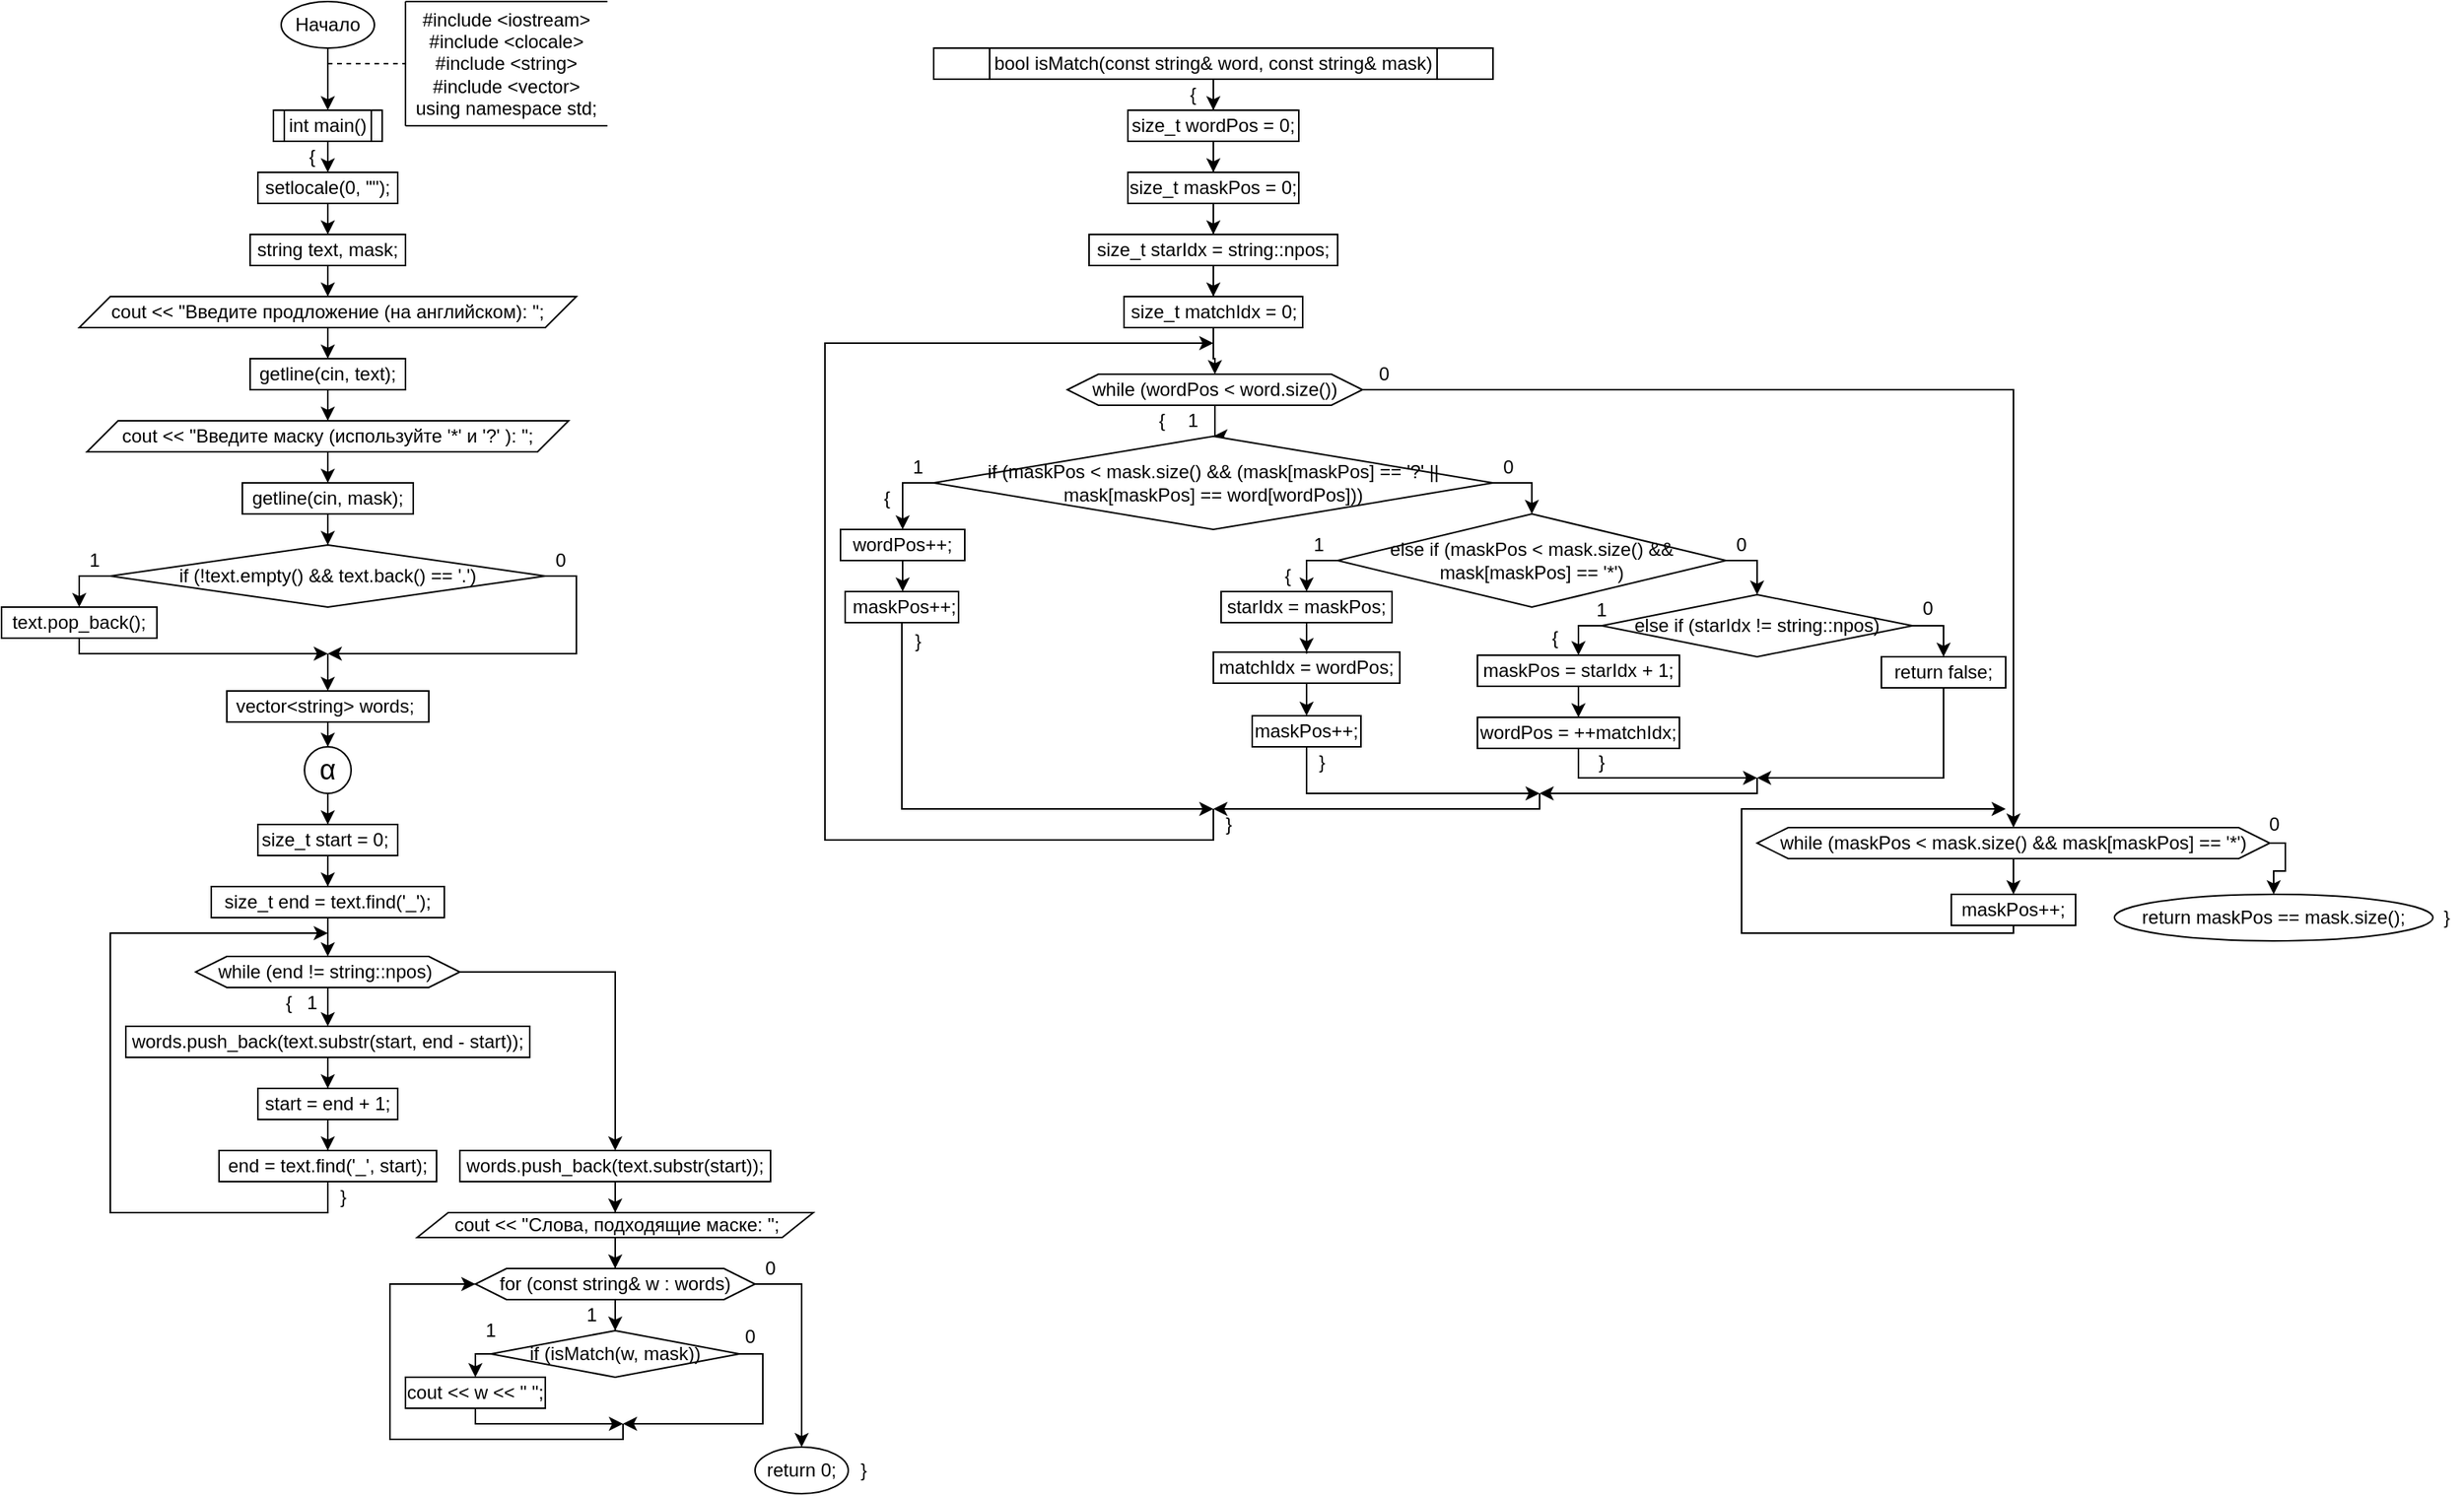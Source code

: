 <mxfile version="26.0.4">
  <diagram name="Страница — 1" id="SSLjTsNChRdYj0SAPIkA">
    <mxGraphModel dx="1075" dy="598" grid="1" gridSize="10" guides="1" tooltips="1" connect="1" arrows="1" fold="1" page="1" pageScale="1" pageWidth="827" pageHeight="1169" math="0" shadow="0">
      <root>
        <mxCell id="0" />
        <mxCell id="1" parent="0" />
        <mxCell id="i2YHMn8cQHAYRBeFqTsy-4" style="edgeStyle=orthogonalEdgeStyle;rounded=0;orthogonalLoop=1;jettySize=auto;html=1;entryX=0.5;entryY=0;entryDx=0;entryDy=0;" edge="1" parent="1" source="i2YHMn8cQHAYRBeFqTsy-1" target="i2YHMn8cQHAYRBeFqTsy-3">
          <mxGeometry relative="1" as="geometry" />
        </mxCell>
        <mxCell id="i2YHMn8cQHAYRBeFqTsy-1" value="Начало" style="ellipse;whiteSpace=wrap;html=1;" vertex="1" parent="1">
          <mxGeometry x="250" y="10" width="60" height="30" as="geometry" />
        </mxCell>
        <mxCell id="i2YHMn8cQHAYRBeFqTsy-2" value="&lt;div&gt;#include &amp;lt;iostream&amp;gt;&lt;/div&gt;&lt;div&gt;#include &amp;lt;clocale&amp;gt;&lt;/div&gt;&lt;div&gt;#include &amp;lt;string&amp;gt;&lt;/div&gt;&lt;div&gt;#include &amp;lt;vector&amp;gt;&lt;/div&gt;&lt;div&gt;using namespace std;&lt;/div&gt;" style="text;html=1;align=center;verticalAlign=middle;whiteSpace=wrap;rounded=0;" vertex="1" parent="1">
          <mxGeometry x="330" y="10" width="130" height="80" as="geometry" />
        </mxCell>
        <mxCell id="i2YHMn8cQHAYRBeFqTsy-12" style="edgeStyle=orthogonalEdgeStyle;rounded=0;orthogonalLoop=1;jettySize=auto;html=1;" edge="1" parent="1" source="i2YHMn8cQHAYRBeFqTsy-3" target="i2YHMn8cQHAYRBeFqTsy-9">
          <mxGeometry relative="1" as="geometry" />
        </mxCell>
        <mxCell id="i2YHMn8cQHAYRBeFqTsy-3" value="int main()" style="shape=process;whiteSpace=wrap;html=1;backgroundOutline=1;" vertex="1" parent="1">
          <mxGeometry x="245" y="80" width="70" height="20" as="geometry" />
        </mxCell>
        <mxCell id="i2YHMn8cQHAYRBeFqTsy-5" value="" style="endArrow=none;dashed=1;html=1;rounded=0;entryX=0;entryY=0.5;entryDx=0;entryDy=0;" edge="1" parent="1" target="i2YHMn8cQHAYRBeFqTsy-2">
          <mxGeometry width="50" height="50" relative="1" as="geometry">
            <mxPoint x="280" y="50" as="sourcePoint" />
            <mxPoint x="370" y="130" as="targetPoint" />
          </mxGeometry>
        </mxCell>
        <mxCell id="i2YHMn8cQHAYRBeFqTsy-6" value="" style="endArrow=none;html=1;rounded=0;entryX=1;entryY=0;entryDx=0;entryDy=0;" edge="1" parent="1" target="i2YHMn8cQHAYRBeFqTsy-2">
          <mxGeometry width="50" height="50" relative="1" as="geometry">
            <mxPoint x="330" y="10" as="sourcePoint" />
            <mxPoint x="370" y="130" as="targetPoint" />
          </mxGeometry>
        </mxCell>
        <mxCell id="i2YHMn8cQHAYRBeFqTsy-7" value="" style="endArrow=none;html=1;rounded=0;exitX=1;exitY=1;exitDx=0;exitDy=0;" edge="1" parent="1" source="i2YHMn8cQHAYRBeFqTsy-2">
          <mxGeometry width="50" height="50" relative="1" as="geometry">
            <mxPoint x="320" y="180" as="sourcePoint" />
            <mxPoint x="330" y="90" as="targetPoint" />
          </mxGeometry>
        </mxCell>
        <mxCell id="i2YHMn8cQHAYRBeFqTsy-8" value="" style="endArrow=none;html=1;rounded=0;entryX=0;entryY=0;entryDx=0;entryDy=0;exitX=0;exitY=1;exitDx=0;exitDy=0;" edge="1" parent="1" source="i2YHMn8cQHAYRBeFqTsy-2" target="i2YHMn8cQHAYRBeFqTsy-2">
          <mxGeometry width="50" height="50" relative="1" as="geometry">
            <mxPoint x="320" y="180" as="sourcePoint" />
            <mxPoint x="370" y="130" as="targetPoint" />
          </mxGeometry>
        </mxCell>
        <mxCell id="i2YHMn8cQHAYRBeFqTsy-13" style="edgeStyle=orthogonalEdgeStyle;rounded=0;orthogonalLoop=1;jettySize=auto;html=1;" edge="1" parent="1" source="i2YHMn8cQHAYRBeFqTsy-9" target="i2YHMn8cQHAYRBeFqTsy-11">
          <mxGeometry relative="1" as="geometry" />
        </mxCell>
        <mxCell id="i2YHMn8cQHAYRBeFqTsy-9" value="setlocale(0, &quot;&quot;);" style="rounded=0;whiteSpace=wrap;html=1;" vertex="1" parent="1">
          <mxGeometry x="235" y="120" width="90" height="20" as="geometry" />
        </mxCell>
        <mxCell id="i2YHMn8cQHAYRBeFqTsy-19" style="edgeStyle=orthogonalEdgeStyle;rounded=0;orthogonalLoop=1;jettySize=auto;html=1;entryX=0.5;entryY=0;entryDx=0;entryDy=0;" edge="1" parent="1" source="i2YHMn8cQHAYRBeFqTsy-11" target="i2YHMn8cQHAYRBeFqTsy-18">
          <mxGeometry relative="1" as="geometry" />
        </mxCell>
        <mxCell id="i2YHMn8cQHAYRBeFqTsy-11" value="string text, mask;" style="rounded=0;whiteSpace=wrap;html=1;" vertex="1" parent="1">
          <mxGeometry x="230" y="160" width="100" height="20" as="geometry" />
        </mxCell>
        <mxCell id="i2YHMn8cQHAYRBeFqTsy-14" value="{" style="text;html=1;align=center;verticalAlign=middle;whiteSpace=wrap;rounded=0;" vertex="1" parent="1">
          <mxGeometry x="260" y="100" width="20" height="20" as="geometry" />
        </mxCell>
        <mxCell id="i2YHMn8cQHAYRBeFqTsy-15" value="}" style="text;html=1;align=center;verticalAlign=middle;whiteSpace=wrap;rounded=0;" vertex="1" parent="1">
          <mxGeometry x="280" y="770" width="20" height="20" as="geometry" />
        </mxCell>
        <mxCell id="i2YHMn8cQHAYRBeFqTsy-16" value="1" style="text;html=1;align=center;verticalAlign=middle;whiteSpace=wrap;rounded=0;" vertex="1" parent="1">
          <mxGeometry x="120" y="360" width="20" height="20" as="geometry" />
        </mxCell>
        <mxCell id="i2YHMn8cQHAYRBeFqTsy-17" value="0" style="text;html=1;align=center;verticalAlign=middle;whiteSpace=wrap;rounded=0;" vertex="1" parent="1">
          <mxGeometry x="420" y="360" width="20" height="20" as="geometry" />
        </mxCell>
        <mxCell id="i2YHMn8cQHAYRBeFqTsy-22" style="edgeStyle=orthogonalEdgeStyle;rounded=0;orthogonalLoop=1;jettySize=auto;html=1;entryX=0.5;entryY=0;entryDx=0;entryDy=0;" edge="1" parent="1" source="i2YHMn8cQHAYRBeFqTsy-18" target="i2YHMn8cQHAYRBeFqTsy-21">
          <mxGeometry relative="1" as="geometry" />
        </mxCell>
        <mxCell id="i2YHMn8cQHAYRBeFqTsy-18" value="cout &amp;lt;&amp;lt; &quot;Введите продложение (на английском): &quot;;" style="shape=parallelogram;perimeter=parallelogramPerimeter;whiteSpace=wrap;html=1;fixedSize=1;" vertex="1" parent="1">
          <mxGeometry x="120" y="200" width="320" height="20" as="geometry" />
        </mxCell>
        <mxCell id="i2YHMn8cQHAYRBeFqTsy-24" style="edgeStyle=orthogonalEdgeStyle;rounded=0;orthogonalLoop=1;jettySize=auto;html=1;" edge="1" parent="1" source="i2YHMn8cQHAYRBeFqTsy-21" target="i2YHMn8cQHAYRBeFqTsy-23">
          <mxGeometry relative="1" as="geometry" />
        </mxCell>
        <mxCell id="i2YHMn8cQHAYRBeFqTsy-21" value="getline(cin, text);" style="rounded=0;whiteSpace=wrap;html=1;" vertex="1" parent="1">
          <mxGeometry x="230" y="240" width="100" height="20" as="geometry" />
        </mxCell>
        <mxCell id="i2YHMn8cQHAYRBeFqTsy-26" style="edgeStyle=orthogonalEdgeStyle;rounded=0;orthogonalLoop=1;jettySize=auto;html=1;entryX=0.5;entryY=0;entryDx=0;entryDy=0;" edge="1" parent="1" source="i2YHMn8cQHAYRBeFqTsy-23" target="i2YHMn8cQHAYRBeFqTsy-25">
          <mxGeometry relative="1" as="geometry" />
        </mxCell>
        <mxCell id="i2YHMn8cQHAYRBeFqTsy-23" value="cout &amp;lt;&amp;lt; &quot;Введите маску (используйте &#39;*&#39; и &#39;?&#39; ): &quot;;" style="shape=parallelogram;perimeter=parallelogramPerimeter;whiteSpace=wrap;html=1;fixedSize=1;" vertex="1" parent="1">
          <mxGeometry x="125" y="280" width="310" height="20" as="geometry" />
        </mxCell>
        <mxCell id="i2YHMn8cQHAYRBeFqTsy-28" style="edgeStyle=orthogonalEdgeStyle;rounded=0;orthogonalLoop=1;jettySize=auto;html=1;entryX=0.5;entryY=0;entryDx=0;entryDy=0;" edge="1" parent="1" source="i2YHMn8cQHAYRBeFqTsy-25" target="i2YHMn8cQHAYRBeFqTsy-27">
          <mxGeometry relative="1" as="geometry" />
        </mxCell>
        <mxCell id="i2YHMn8cQHAYRBeFqTsy-25" value="getline(cin, mask);" style="rounded=0;whiteSpace=wrap;html=1;" vertex="1" parent="1">
          <mxGeometry x="225" y="320" width="110" height="20" as="geometry" />
        </mxCell>
        <mxCell id="i2YHMn8cQHAYRBeFqTsy-47" style="edgeStyle=orthogonalEdgeStyle;rounded=0;orthogonalLoop=1;jettySize=auto;html=1;" edge="1" parent="1" source="i2YHMn8cQHAYRBeFqTsy-27" target="i2YHMn8cQHAYRBeFqTsy-29">
          <mxGeometry relative="1" as="geometry">
            <Array as="points">
              <mxPoint x="120" y="380" />
            </Array>
          </mxGeometry>
        </mxCell>
        <mxCell id="i2YHMn8cQHAYRBeFqTsy-51" style="edgeStyle=orthogonalEdgeStyle;rounded=0;orthogonalLoop=1;jettySize=auto;html=1;" edge="1" parent="1" source="i2YHMn8cQHAYRBeFqTsy-27">
          <mxGeometry relative="1" as="geometry">
            <mxPoint x="280" y="430" as="targetPoint" />
            <Array as="points">
              <mxPoint x="440" y="380" />
              <mxPoint x="440" y="430" />
            </Array>
          </mxGeometry>
        </mxCell>
        <mxCell id="i2YHMn8cQHAYRBeFqTsy-27" value="if (!text.empty() &amp;amp;&amp;amp; text.back() == &#39;.&#39;)" style="rhombus;whiteSpace=wrap;html=1;" vertex="1" parent="1">
          <mxGeometry x="140" y="360" width="280" height="40" as="geometry" />
        </mxCell>
        <mxCell id="i2YHMn8cQHAYRBeFqTsy-50" style="edgeStyle=orthogonalEdgeStyle;rounded=0;orthogonalLoop=1;jettySize=auto;html=1;" edge="1" parent="1" source="i2YHMn8cQHAYRBeFqTsy-29">
          <mxGeometry relative="1" as="geometry">
            <mxPoint x="280" y="430" as="targetPoint" />
            <Array as="points">
              <mxPoint x="120" y="430" />
              <mxPoint x="270" y="430" />
            </Array>
          </mxGeometry>
        </mxCell>
        <mxCell id="i2YHMn8cQHAYRBeFqTsy-29" value="text.pop_back();" style="rounded=0;whiteSpace=wrap;html=1;" vertex="1" parent="1">
          <mxGeometry x="70" y="400" width="100" height="20" as="geometry" />
        </mxCell>
        <mxCell id="i2YHMn8cQHAYRBeFqTsy-41" style="edgeStyle=orthogonalEdgeStyle;rounded=0;orthogonalLoop=1;jettySize=auto;html=1;entryX=0.5;entryY=0;entryDx=0;entryDy=0;" edge="1" parent="1" source="i2YHMn8cQHAYRBeFqTsy-31" target="i2YHMn8cQHAYRBeFqTsy-37">
          <mxGeometry relative="1" as="geometry" />
        </mxCell>
        <mxCell id="i2YHMn8cQHAYRBeFqTsy-31" value="size_t end = text.find(&#39;_&#39;);" style="rounded=0;whiteSpace=wrap;html=1;" vertex="1" parent="1">
          <mxGeometry x="204.99" y="580" width="150" height="20" as="geometry" />
        </mxCell>
        <mxCell id="i2YHMn8cQHAYRBeFqTsy-36" style="edgeStyle=orthogonalEdgeStyle;rounded=0;orthogonalLoop=1;jettySize=auto;html=1;entryX=0.5;entryY=0;entryDx=0;entryDy=0;" edge="1" parent="1" source="i2YHMn8cQHAYRBeFqTsy-32" target="i2YHMn8cQHAYRBeFqTsy-31">
          <mxGeometry relative="1" as="geometry" />
        </mxCell>
        <mxCell id="i2YHMn8cQHAYRBeFqTsy-32" value="size_t start = 0;&amp;nbsp;" style="rounded=0;whiteSpace=wrap;html=1;" vertex="1" parent="1">
          <mxGeometry x="234.99" y="540" width="90" height="20" as="geometry" />
        </mxCell>
        <mxCell id="i2YHMn8cQHAYRBeFqTsy-78" style="edgeStyle=orthogonalEdgeStyle;rounded=0;orthogonalLoop=1;jettySize=auto;html=1;entryX=0.5;entryY=0;entryDx=0;entryDy=0;" edge="1" parent="1" source="i2YHMn8cQHAYRBeFqTsy-33" target="i2YHMn8cQHAYRBeFqTsy-77">
          <mxGeometry relative="1" as="geometry" />
        </mxCell>
        <mxCell id="i2YHMn8cQHAYRBeFqTsy-33" value="vector&amp;lt;string&amp;gt; words;&amp;nbsp;" style="rounded=0;whiteSpace=wrap;html=1;" vertex="1" parent="1">
          <mxGeometry x="214.99" y="454" width="130" height="20" as="geometry" />
        </mxCell>
        <mxCell id="i2YHMn8cQHAYRBeFqTsy-43" style="edgeStyle=orthogonalEdgeStyle;rounded=0;orthogonalLoop=1;jettySize=auto;html=1;entryX=0.5;entryY=0;entryDx=0;entryDy=0;" edge="1" parent="1" source="i2YHMn8cQHAYRBeFqTsy-37" target="i2YHMn8cQHAYRBeFqTsy-40">
          <mxGeometry relative="1" as="geometry" />
        </mxCell>
        <mxCell id="i2YHMn8cQHAYRBeFqTsy-57" style="edgeStyle=orthogonalEdgeStyle;rounded=0;orthogonalLoop=1;jettySize=auto;html=1;" edge="1" parent="1" source="i2YHMn8cQHAYRBeFqTsy-37" target="i2YHMn8cQHAYRBeFqTsy-56">
          <mxGeometry relative="1" as="geometry">
            <Array as="points">
              <mxPoint x="465" y="635" />
            </Array>
          </mxGeometry>
        </mxCell>
        <mxCell id="i2YHMn8cQHAYRBeFqTsy-37" value="while (end != string::npos)&amp;nbsp;" style="shape=hexagon;perimeter=hexagonPerimeter2;whiteSpace=wrap;html=1;fixedSize=1;" vertex="1" parent="1">
          <mxGeometry x="194.99" y="625" width="170" height="20" as="geometry" />
        </mxCell>
        <mxCell id="i2YHMn8cQHAYRBeFqTsy-46" style="edgeStyle=orthogonalEdgeStyle;rounded=0;orthogonalLoop=1;jettySize=auto;html=1;" edge="1" parent="1" source="i2YHMn8cQHAYRBeFqTsy-38">
          <mxGeometry relative="1" as="geometry">
            <mxPoint x="279.99" y="610" as="targetPoint" />
            <Array as="points">
              <mxPoint x="279.99" y="790" />
              <mxPoint x="139.99" y="790" />
            </Array>
          </mxGeometry>
        </mxCell>
        <mxCell id="i2YHMn8cQHAYRBeFqTsy-38" value="end = text.find(&#39;_&#39;, start);" style="rounded=0;whiteSpace=wrap;html=1;" vertex="1" parent="1">
          <mxGeometry x="209.99" y="750" width="140" height="20" as="geometry" />
        </mxCell>
        <mxCell id="i2YHMn8cQHAYRBeFqTsy-45" style="edgeStyle=orthogonalEdgeStyle;rounded=0;orthogonalLoop=1;jettySize=auto;html=1;entryX=0.5;entryY=0;entryDx=0;entryDy=0;" edge="1" parent="1" source="i2YHMn8cQHAYRBeFqTsy-39" target="i2YHMn8cQHAYRBeFqTsy-38">
          <mxGeometry relative="1" as="geometry" />
        </mxCell>
        <mxCell id="i2YHMn8cQHAYRBeFqTsy-39" value="start = end + 1;" style="rounded=0;whiteSpace=wrap;html=1;" vertex="1" parent="1">
          <mxGeometry x="234.99" y="710" width="90" height="20" as="geometry" />
        </mxCell>
        <mxCell id="i2YHMn8cQHAYRBeFqTsy-44" style="edgeStyle=orthogonalEdgeStyle;rounded=0;orthogonalLoop=1;jettySize=auto;html=1;entryX=0.5;entryY=0;entryDx=0;entryDy=0;" edge="1" parent="1" source="i2YHMn8cQHAYRBeFqTsy-40" target="i2YHMn8cQHAYRBeFqTsy-39">
          <mxGeometry relative="1" as="geometry" />
        </mxCell>
        <mxCell id="i2YHMn8cQHAYRBeFqTsy-40" value="words.push_back(text.substr(start, end - start));" style="rounded=0;whiteSpace=wrap;html=1;" vertex="1" parent="1">
          <mxGeometry x="149.99" y="670" width="260" height="20" as="geometry" />
        </mxCell>
        <mxCell id="i2YHMn8cQHAYRBeFqTsy-52" value="" style="endArrow=classic;html=1;rounded=0;entryX=0.5;entryY=0;entryDx=0;entryDy=0;" edge="1" parent="1" target="i2YHMn8cQHAYRBeFqTsy-33">
          <mxGeometry width="50" height="50" relative="1" as="geometry">
            <mxPoint x="280" y="430" as="sourcePoint" />
            <mxPoint x="370" y="530" as="targetPoint" />
          </mxGeometry>
        </mxCell>
        <mxCell id="i2YHMn8cQHAYRBeFqTsy-53" value="{" style="text;html=1;align=center;verticalAlign=middle;whiteSpace=wrap;rounded=0;" vertex="1" parent="1">
          <mxGeometry x="245" y="645" width="20" height="20" as="geometry" />
        </mxCell>
        <mxCell id="i2YHMn8cQHAYRBeFqTsy-54" value="1" style="text;html=1;align=center;verticalAlign=middle;whiteSpace=wrap;rounded=0;" vertex="1" parent="1">
          <mxGeometry x="260" y="645" width="20" height="20" as="geometry" />
        </mxCell>
        <mxCell id="i2YHMn8cQHAYRBeFqTsy-55" value="0" style="text;html=1;align=center;verticalAlign=middle;whiteSpace=wrap;rounded=0;" vertex="1" parent="1">
          <mxGeometry x="541.99" y="860" width="20" height="20" as="geometry" />
        </mxCell>
        <mxCell id="i2YHMn8cQHAYRBeFqTsy-60" style="edgeStyle=orthogonalEdgeStyle;rounded=0;orthogonalLoop=1;jettySize=auto;html=1;entryX=0.5;entryY=0;entryDx=0;entryDy=0;" edge="1" parent="1" source="i2YHMn8cQHAYRBeFqTsy-56" target="i2YHMn8cQHAYRBeFqTsy-58">
          <mxGeometry relative="1" as="geometry" />
        </mxCell>
        <mxCell id="i2YHMn8cQHAYRBeFqTsy-56" value="words.push_back(text.substr(start));" style="rounded=0;whiteSpace=wrap;html=1;" vertex="1" parent="1">
          <mxGeometry x="364.99" y="750" width="200" height="20" as="geometry" />
        </mxCell>
        <mxCell id="i2YHMn8cQHAYRBeFqTsy-62" style="edgeStyle=orthogonalEdgeStyle;rounded=0;orthogonalLoop=1;jettySize=auto;html=1;entryX=0.5;entryY=0;entryDx=0;entryDy=0;" edge="1" parent="1" source="i2YHMn8cQHAYRBeFqTsy-58" target="i2YHMn8cQHAYRBeFqTsy-61">
          <mxGeometry relative="1" as="geometry" />
        </mxCell>
        <mxCell id="i2YHMn8cQHAYRBeFqTsy-58" value="&amp;nbsp;cout &amp;lt;&amp;lt; &quot;Слова, подходящие маске: &quot;;" style="shape=parallelogram;perimeter=parallelogramPerimeter;whiteSpace=wrap;html=1;fixedSize=1;" vertex="1" parent="1">
          <mxGeometry x="337.49" y="790" width="255.01" height="16" as="geometry" />
        </mxCell>
        <mxCell id="i2YHMn8cQHAYRBeFqTsy-64" style="edgeStyle=orthogonalEdgeStyle;rounded=0;orthogonalLoop=1;jettySize=auto;html=1;entryX=0.5;entryY=0;entryDx=0;entryDy=0;" edge="1" parent="1" source="i2YHMn8cQHAYRBeFqTsy-61" target="i2YHMn8cQHAYRBeFqTsy-63">
          <mxGeometry relative="1" as="geometry" />
        </mxCell>
        <mxCell id="i2YHMn8cQHAYRBeFqTsy-74" style="edgeStyle=orthogonalEdgeStyle;rounded=0;orthogonalLoop=1;jettySize=auto;html=1;entryX=0.5;entryY=0;entryDx=0;entryDy=0;" edge="1" parent="1" source="i2YHMn8cQHAYRBeFqTsy-61" target="i2YHMn8cQHAYRBeFqTsy-70">
          <mxGeometry relative="1" as="geometry">
            <Array as="points">
              <mxPoint x="585" y="836" />
            </Array>
          </mxGeometry>
        </mxCell>
        <mxCell id="i2YHMn8cQHAYRBeFqTsy-61" value="for (const string&amp;amp; w : words)" style="shape=hexagon;perimeter=hexagonPerimeter2;whiteSpace=wrap;html=1;fixedSize=1;" vertex="1" parent="1">
          <mxGeometry x="375" y="826" width="180" height="20" as="geometry" />
        </mxCell>
        <mxCell id="i2YHMn8cQHAYRBeFqTsy-66" style="edgeStyle=orthogonalEdgeStyle;rounded=0;orthogonalLoop=1;jettySize=auto;html=1;entryX=0.5;entryY=0;entryDx=0;entryDy=0;" edge="1" parent="1" source="i2YHMn8cQHAYRBeFqTsy-63" target="i2YHMn8cQHAYRBeFqTsy-65">
          <mxGeometry relative="1" as="geometry">
            <Array as="points">
              <mxPoint x="375" y="881" />
            </Array>
          </mxGeometry>
        </mxCell>
        <mxCell id="i2YHMn8cQHAYRBeFqTsy-69" style="edgeStyle=orthogonalEdgeStyle;rounded=0;orthogonalLoop=1;jettySize=auto;html=1;" edge="1" parent="1" source="i2YHMn8cQHAYRBeFqTsy-63">
          <mxGeometry relative="1" as="geometry">
            <mxPoint x="470" y="926" as="targetPoint" />
            <Array as="points">
              <mxPoint x="560" y="881" />
              <mxPoint x="560" y="926" />
              <mxPoint x="510" y="926" />
            </Array>
          </mxGeometry>
        </mxCell>
        <mxCell id="i2YHMn8cQHAYRBeFqTsy-63" value="if (isMatch(w, mask))" style="rhombus;whiteSpace=wrap;html=1;" vertex="1" parent="1">
          <mxGeometry x="385" y="866" width="160" height="30" as="geometry" />
        </mxCell>
        <mxCell id="i2YHMn8cQHAYRBeFqTsy-68" style="edgeStyle=orthogonalEdgeStyle;rounded=0;orthogonalLoop=1;jettySize=auto;html=1;" edge="1" parent="1" source="i2YHMn8cQHAYRBeFqTsy-65">
          <mxGeometry relative="1" as="geometry">
            <mxPoint x="470" y="926" as="targetPoint" />
            <Array as="points">
              <mxPoint x="375" y="926" />
            </Array>
          </mxGeometry>
        </mxCell>
        <mxCell id="i2YHMn8cQHAYRBeFqTsy-65" value="cout &amp;lt;&amp;lt; w &amp;lt;&amp;lt; &quot; &quot;;" style="rounded=0;whiteSpace=wrap;html=1;" vertex="1" parent="1">
          <mxGeometry x="329.99" y="896" width="90" height="20" as="geometry" />
        </mxCell>
        <mxCell id="i2YHMn8cQHAYRBeFqTsy-67" value="1" style="text;html=1;align=center;verticalAlign=middle;whiteSpace=wrap;rounded=0;" vertex="1" parent="1">
          <mxGeometry x="375" y="856" width="20" height="20" as="geometry" />
        </mxCell>
        <mxCell id="i2YHMn8cQHAYRBeFqTsy-70" value="return 0;" style="ellipse;whiteSpace=wrap;html=1;" vertex="1" parent="1">
          <mxGeometry x="555" y="941" width="60" height="30" as="geometry" />
        </mxCell>
        <mxCell id="i2YHMn8cQHAYRBeFqTsy-72" value="}" style="text;html=1;align=center;verticalAlign=middle;whiteSpace=wrap;rounded=0;" vertex="1" parent="1">
          <mxGeometry x="615" y="946" width="20" height="20" as="geometry" />
        </mxCell>
        <mxCell id="i2YHMn8cQHAYRBeFqTsy-73" value="" style="endArrow=classic;html=1;rounded=0;entryX=0;entryY=0.5;entryDx=0;entryDy=0;" edge="1" parent="1" target="i2YHMn8cQHAYRBeFqTsy-61">
          <mxGeometry width="50" height="50" relative="1" as="geometry">
            <mxPoint x="470" y="926" as="sourcePoint" />
            <mxPoint x="340" y="826" as="targetPoint" />
            <Array as="points">
              <mxPoint x="470" y="936" />
              <mxPoint x="320" y="936" />
              <mxPoint x="320" y="836" />
            </Array>
          </mxGeometry>
        </mxCell>
        <mxCell id="i2YHMn8cQHAYRBeFqTsy-75" value="1" style="text;html=1;align=center;verticalAlign=middle;whiteSpace=wrap;rounded=0;" vertex="1" parent="1">
          <mxGeometry x="440" y="846" width="20" height="20" as="geometry" />
        </mxCell>
        <mxCell id="i2YHMn8cQHAYRBeFqTsy-76" value="0" style="text;html=1;align=center;verticalAlign=middle;whiteSpace=wrap;rounded=0;" vertex="1" parent="1">
          <mxGeometry x="555" y="816" width="20" height="20" as="geometry" />
        </mxCell>
        <mxCell id="i2YHMn8cQHAYRBeFqTsy-79" style="edgeStyle=orthogonalEdgeStyle;rounded=0;orthogonalLoop=1;jettySize=auto;html=1;entryX=0.5;entryY=0;entryDx=0;entryDy=0;" edge="1" parent="1" source="i2YHMn8cQHAYRBeFqTsy-77" target="i2YHMn8cQHAYRBeFqTsy-32">
          <mxGeometry relative="1" as="geometry" />
        </mxCell>
        <mxCell id="i2YHMn8cQHAYRBeFqTsy-77" value="&lt;font style=&quot;font-size: 18px;&quot;&gt;α&lt;/font&gt;" style="ellipse;whiteSpace=wrap;html=1;aspect=fixed;" vertex="1" parent="1">
          <mxGeometry x="265" y="490" width="30" height="30" as="geometry" />
        </mxCell>
        <mxCell id="i2YHMn8cQHAYRBeFqTsy-85" style="edgeStyle=orthogonalEdgeStyle;rounded=0;orthogonalLoop=1;jettySize=auto;html=1;entryX=0.5;entryY=0;entryDx=0;entryDy=0;" edge="1" parent="1" source="i2YHMn8cQHAYRBeFqTsy-80" target="i2YHMn8cQHAYRBeFqTsy-84">
          <mxGeometry relative="1" as="geometry" />
        </mxCell>
        <mxCell id="i2YHMn8cQHAYRBeFqTsy-80" value="bool isMatch(const string&amp;amp; word, const string&amp;amp; mask)" style="shape=process;whiteSpace=wrap;html=1;backgroundOutline=1;" vertex="1" parent="1">
          <mxGeometry x="670" y="40" width="360" height="20" as="geometry" />
        </mxCell>
        <mxCell id="i2YHMn8cQHAYRBeFqTsy-93" style="edgeStyle=orthogonalEdgeStyle;rounded=0;orthogonalLoop=1;jettySize=auto;html=1;" edge="1" parent="1" source="i2YHMn8cQHAYRBeFqTsy-81" target="i2YHMn8cQHAYRBeFqTsy-92">
          <mxGeometry relative="1" as="geometry" />
        </mxCell>
        <mxCell id="i2YHMn8cQHAYRBeFqTsy-81" value="size_t matchIdx = 0;" style="rounded=0;whiteSpace=wrap;html=1;" vertex="1" parent="1">
          <mxGeometry x="792.5" y="200" width="115" height="20" as="geometry" />
        </mxCell>
        <mxCell id="i2YHMn8cQHAYRBeFqTsy-90" style="edgeStyle=orthogonalEdgeStyle;rounded=0;orthogonalLoop=1;jettySize=auto;html=1;entryX=0.5;entryY=0;entryDx=0;entryDy=0;" edge="1" parent="1" source="i2YHMn8cQHAYRBeFqTsy-82" target="i2YHMn8cQHAYRBeFqTsy-81">
          <mxGeometry relative="1" as="geometry" />
        </mxCell>
        <mxCell id="i2YHMn8cQHAYRBeFqTsy-82" value="size_t starIdx = string::npos;" style="rounded=0;whiteSpace=wrap;html=1;" vertex="1" parent="1">
          <mxGeometry x="770" y="160" width="160" height="20" as="geometry" />
        </mxCell>
        <mxCell id="i2YHMn8cQHAYRBeFqTsy-87" style="edgeStyle=orthogonalEdgeStyle;rounded=0;orthogonalLoop=1;jettySize=auto;html=1;entryX=0.5;entryY=0;entryDx=0;entryDy=0;" edge="1" parent="1" source="i2YHMn8cQHAYRBeFqTsy-83" target="i2YHMn8cQHAYRBeFqTsy-82">
          <mxGeometry relative="1" as="geometry" />
        </mxCell>
        <mxCell id="i2YHMn8cQHAYRBeFqTsy-83" value="size_t maskPos = 0;" style="rounded=0;whiteSpace=wrap;html=1;" vertex="1" parent="1">
          <mxGeometry x="795" y="120" width="110" height="20" as="geometry" />
        </mxCell>
        <mxCell id="i2YHMn8cQHAYRBeFqTsy-86" style="edgeStyle=orthogonalEdgeStyle;rounded=0;orthogonalLoop=1;jettySize=auto;html=1;" edge="1" parent="1" source="i2YHMn8cQHAYRBeFqTsy-84" target="i2YHMn8cQHAYRBeFqTsy-83">
          <mxGeometry relative="1" as="geometry" />
        </mxCell>
        <mxCell id="i2YHMn8cQHAYRBeFqTsy-84" value="size_t wordPos = 0;" style="rounded=0;whiteSpace=wrap;html=1;" vertex="1" parent="1">
          <mxGeometry x="795" y="80" width="110" height="20" as="geometry" />
        </mxCell>
        <mxCell id="i2YHMn8cQHAYRBeFqTsy-91" value="{" style="text;html=1;align=center;verticalAlign=middle;whiteSpace=wrap;rounded=0;" vertex="1" parent="1">
          <mxGeometry x="827" y="60" width="20" height="20" as="geometry" />
        </mxCell>
        <mxCell id="i2YHMn8cQHAYRBeFqTsy-95" style="edgeStyle=orthogonalEdgeStyle;rounded=0;orthogonalLoop=1;jettySize=auto;html=1;entryX=0.5;entryY=0;entryDx=0;entryDy=0;" edge="1" parent="1" source="i2YHMn8cQHAYRBeFqTsy-92" target="i2YHMn8cQHAYRBeFqTsy-94">
          <mxGeometry relative="1" as="geometry" />
        </mxCell>
        <mxCell id="i2YHMn8cQHAYRBeFqTsy-144" style="edgeStyle=orthogonalEdgeStyle;rounded=0;orthogonalLoop=1;jettySize=auto;html=1;entryX=0.5;entryY=0;entryDx=0;entryDy=0;" edge="1" parent="1" source="i2YHMn8cQHAYRBeFqTsy-92" target="i2YHMn8cQHAYRBeFqTsy-139">
          <mxGeometry relative="1" as="geometry" />
        </mxCell>
        <mxCell id="i2YHMn8cQHAYRBeFqTsy-92" value="while (wordPos &amp;lt; word.size())" style="shape=hexagon;perimeter=hexagonPerimeter2;whiteSpace=wrap;html=1;fixedSize=1;" vertex="1" parent="1">
          <mxGeometry x="756" y="250" width="190" height="20" as="geometry" />
        </mxCell>
        <mxCell id="i2YHMn8cQHAYRBeFqTsy-99" style="edgeStyle=orthogonalEdgeStyle;rounded=0;orthogonalLoop=1;jettySize=auto;html=1;entryX=0.5;entryY=0;entryDx=0;entryDy=0;" edge="1" parent="1" source="i2YHMn8cQHAYRBeFqTsy-94" target="i2YHMn8cQHAYRBeFqTsy-97">
          <mxGeometry relative="1" as="geometry">
            <Array as="points">
              <mxPoint x="650" y="320" />
            </Array>
          </mxGeometry>
        </mxCell>
        <mxCell id="i2YHMn8cQHAYRBeFqTsy-104" style="edgeStyle=orthogonalEdgeStyle;rounded=0;orthogonalLoop=1;jettySize=auto;html=1;entryX=0.5;entryY=0;entryDx=0;entryDy=0;" edge="1" parent="1" source="i2YHMn8cQHAYRBeFqTsy-94" target="i2YHMn8cQHAYRBeFqTsy-103">
          <mxGeometry relative="1" as="geometry">
            <Array as="points">
              <mxPoint x="1055" y="320" />
            </Array>
          </mxGeometry>
        </mxCell>
        <mxCell id="i2YHMn8cQHAYRBeFqTsy-94" value="if (maskPos &amp;lt; mask.size() &amp;amp;&amp;amp; (mask[maskPos] == &#39;?&#39; || mask[maskPos] == word[wordPos]))" style="rhombus;whiteSpace=wrap;html=1;" vertex="1" parent="1">
          <mxGeometry x="670" y="290" width="360" height="60" as="geometry" />
        </mxCell>
        <mxCell id="i2YHMn8cQHAYRBeFqTsy-133" style="edgeStyle=orthogonalEdgeStyle;rounded=0;orthogonalLoop=1;jettySize=auto;html=1;" edge="1" parent="1" source="i2YHMn8cQHAYRBeFqTsy-96">
          <mxGeometry relative="1" as="geometry">
            <mxPoint x="850" y="530" as="targetPoint" />
            <Array as="points">
              <mxPoint x="650" y="530" />
            </Array>
          </mxGeometry>
        </mxCell>
        <mxCell id="i2YHMn8cQHAYRBeFqTsy-96" value="&amp;nbsp;maskPos++;" style="rounded=0;whiteSpace=wrap;html=1;" vertex="1" parent="1">
          <mxGeometry x="613" y="390" width="73" height="20" as="geometry" />
        </mxCell>
        <mxCell id="i2YHMn8cQHAYRBeFqTsy-98" style="edgeStyle=orthogonalEdgeStyle;rounded=0;orthogonalLoop=1;jettySize=auto;html=1;entryX=0.5;entryY=0;entryDx=0;entryDy=0;" edge="1" parent="1" source="i2YHMn8cQHAYRBeFqTsy-97" target="i2YHMn8cQHAYRBeFqTsy-96">
          <mxGeometry relative="1" as="geometry" />
        </mxCell>
        <mxCell id="i2YHMn8cQHAYRBeFqTsy-97" value="wordPos++;" style="rounded=0;whiteSpace=wrap;html=1;" vertex="1" parent="1">
          <mxGeometry x="610" y="350" width="80" height="20" as="geometry" />
        </mxCell>
        <mxCell id="i2YHMn8cQHAYRBeFqTsy-100" value="1" style="text;html=1;align=center;verticalAlign=middle;whiteSpace=wrap;rounded=0;" vertex="1" parent="1">
          <mxGeometry x="650" y="300" width="20" height="20" as="geometry" />
        </mxCell>
        <mxCell id="i2YHMn8cQHAYRBeFqTsy-101" value="0" style="text;html=1;align=center;verticalAlign=middle;whiteSpace=wrap;rounded=0;" vertex="1" parent="1">
          <mxGeometry x="1030" y="300" width="20" height="20" as="geometry" />
        </mxCell>
        <mxCell id="i2YHMn8cQHAYRBeFqTsy-102" value="{" style="text;html=1;align=center;verticalAlign=middle;whiteSpace=wrap;rounded=0;" vertex="1" parent="1">
          <mxGeometry x="630" y="320" width="20" height="20" as="geometry" />
        </mxCell>
        <mxCell id="i2YHMn8cQHAYRBeFqTsy-109" style="edgeStyle=orthogonalEdgeStyle;rounded=0;orthogonalLoop=1;jettySize=auto;html=1;entryX=0.5;entryY=0;entryDx=0;entryDy=0;" edge="1" parent="1" source="i2YHMn8cQHAYRBeFqTsy-103" target="i2YHMn8cQHAYRBeFqTsy-108">
          <mxGeometry relative="1" as="geometry">
            <Array as="points">
              <mxPoint x="910" y="370" />
            </Array>
          </mxGeometry>
        </mxCell>
        <mxCell id="i2YHMn8cQHAYRBeFqTsy-117" style="edgeStyle=orthogonalEdgeStyle;rounded=0;orthogonalLoop=1;jettySize=auto;html=1;entryX=0.5;entryY=0;entryDx=0;entryDy=0;" edge="1" parent="1" source="i2YHMn8cQHAYRBeFqTsy-103" target="i2YHMn8cQHAYRBeFqTsy-116">
          <mxGeometry relative="1" as="geometry">
            <Array as="points">
              <mxPoint x="1200" y="370" />
            </Array>
          </mxGeometry>
        </mxCell>
        <mxCell id="i2YHMn8cQHAYRBeFqTsy-103" value="else if (maskPos &amp;lt; mask.size() &amp;amp;&amp;amp; mask[maskPos] == &#39;*&#39;)" style="rhombus;whiteSpace=wrap;html=1;" vertex="1" parent="1">
          <mxGeometry x="930" y="340" width="250" height="60" as="geometry" />
        </mxCell>
        <mxCell id="i2YHMn8cQHAYRBeFqTsy-105" value="}" style="text;html=1;align=center;verticalAlign=middle;whiteSpace=wrap;rounded=0;" vertex="1" parent="1">
          <mxGeometry x="650" y="412" width="20" height="20" as="geometry" />
        </mxCell>
        <mxCell id="i2YHMn8cQHAYRBeFqTsy-131" style="edgeStyle=orthogonalEdgeStyle;rounded=0;orthogonalLoop=1;jettySize=auto;html=1;" edge="1" parent="1" source="i2YHMn8cQHAYRBeFqTsy-106">
          <mxGeometry relative="1" as="geometry">
            <mxPoint x="1060" y="520" as="targetPoint" />
            <Array as="points">
              <mxPoint x="910" y="520" />
            </Array>
          </mxGeometry>
        </mxCell>
        <mxCell id="i2YHMn8cQHAYRBeFqTsy-106" value="maskPos++;" style="rounded=0;whiteSpace=wrap;html=1;" vertex="1" parent="1">
          <mxGeometry x="875" y="470" width="70" height="20" as="geometry" />
        </mxCell>
        <mxCell id="i2YHMn8cQHAYRBeFqTsy-111" style="edgeStyle=orthogonalEdgeStyle;rounded=0;orthogonalLoop=1;jettySize=auto;html=1;entryX=0.5;entryY=0;entryDx=0;entryDy=0;" edge="1" parent="1" source="i2YHMn8cQHAYRBeFqTsy-107" target="i2YHMn8cQHAYRBeFqTsy-106">
          <mxGeometry relative="1" as="geometry" />
        </mxCell>
        <mxCell id="i2YHMn8cQHAYRBeFqTsy-107" value="matchIdx = wordPos;" style="rounded=0;whiteSpace=wrap;html=1;" vertex="1" parent="1">
          <mxGeometry x="850" y="429" width="120" height="20" as="geometry" />
        </mxCell>
        <mxCell id="i2YHMn8cQHAYRBeFqTsy-110" style="edgeStyle=orthogonalEdgeStyle;rounded=0;orthogonalLoop=1;jettySize=auto;html=1;" edge="1" parent="1" source="i2YHMn8cQHAYRBeFqTsy-108" target="i2YHMn8cQHAYRBeFqTsy-107">
          <mxGeometry relative="1" as="geometry" />
        </mxCell>
        <mxCell id="i2YHMn8cQHAYRBeFqTsy-108" value="starIdx = maskPos;" style="rounded=0;whiteSpace=wrap;html=1;" vertex="1" parent="1">
          <mxGeometry x="855" y="390" width="110" height="20" as="geometry" />
        </mxCell>
        <mxCell id="i2YHMn8cQHAYRBeFqTsy-112" value="{" style="text;html=1;align=center;verticalAlign=middle;whiteSpace=wrap;rounded=0;" vertex="1" parent="1">
          <mxGeometry x="887.5" y="370" width="20" height="20" as="geometry" />
        </mxCell>
        <mxCell id="i2YHMn8cQHAYRBeFqTsy-113" value="1" style="text;html=1;align=center;verticalAlign=middle;whiteSpace=wrap;rounded=0;" vertex="1" parent="1">
          <mxGeometry x="907.5" y="350" width="20" height="20" as="geometry" />
        </mxCell>
        <mxCell id="i2YHMn8cQHAYRBeFqTsy-114" value="0" style="text;html=1;align=center;verticalAlign=middle;whiteSpace=wrap;rounded=0;" vertex="1" parent="1">
          <mxGeometry x="1180" y="350" width="20" height="20" as="geometry" />
        </mxCell>
        <mxCell id="i2YHMn8cQHAYRBeFqTsy-115" value="}" style="text;html=1;align=center;verticalAlign=middle;whiteSpace=wrap;rounded=0;" vertex="1" parent="1">
          <mxGeometry x="910" y="490" width="20" height="20" as="geometry" />
        </mxCell>
        <mxCell id="i2YHMn8cQHAYRBeFqTsy-119" style="edgeStyle=orthogonalEdgeStyle;rounded=0;orthogonalLoop=1;jettySize=auto;html=1;entryX=0.5;entryY=0;entryDx=0;entryDy=0;" edge="1" parent="1" source="i2YHMn8cQHAYRBeFqTsy-116" target="i2YHMn8cQHAYRBeFqTsy-118">
          <mxGeometry relative="1" as="geometry">
            <Array as="points">
              <mxPoint x="1085" y="412" />
            </Array>
          </mxGeometry>
        </mxCell>
        <mxCell id="i2YHMn8cQHAYRBeFqTsy-127" style="edgeStyle=orthogonalEdgeStyle;rounded=0;orthogonalLoop=1;jettySize=auto;html=1;entryX=0.5;entryY=0;entryDx=0;entryDy=0;" edge="1" parent="1" source="i2YHMn8cQHAYRBeFqTsy-116" target="i2YHMn8cQHAYRBeFqTsy-126">
          <mxGeometry relative="1" as="geometry">
            <Array as="points">
              <mxPoint x="1320" y="412" />
            </Array>
          </mxGeometry>
        </mxCell>
        <mxCell id="i2YHMn8cQHAYRBeFqTsy-116" value="else if (starIdx != string::npos)" style="rhombus;whiteSpace=wrap;html=1;" vertex="1" parent="1">
          <mxGeometry x="1100" y="392" width="200" height="40" as="geometry" />
        </mxCell>
        <mxCell id="i2YHMn8cQHAYRBeFqTsy-123" style="edgeStyle=orthogonalEdgeStyle;rounded=0;orthogonalLoop=1;jettySize=auto;html=1;entryX=0.5;entryY=0;entryDx=0;entryDy=0;" edge="1" parent="1" source="i2YHMn8cQHAYRBeFqTsy-118" target="i2YHMn8cQHAYRBeFqTsy-122">
          <mxGeometry relative="1" as="geometry" />
        </mxCell>
        <mxCell id="i2YHMn8cQHAYRBeFqTsy-118" value="maskPos = starIdx + 1;" style="rounded=0;whiteSpace=wrap;html=1;" vertex="1" parent="1">
          <mxGeometry x="1020" y="431" width="130" height="20" as="geometry" />
        </mxCell>
        <mxCell id="i2YHMn8cQHAYRBeFqTsy-120" value="1" style="text;html=1;align=center;verticalAlign=middle;whiteSpace=wrap;rounded=0;" vertex="1" parent="1">
          <mxGeometry x="1090" y="392" width="20" height="20" as="geometry" />
        </mxCell>
        <mxCell id="i2YHMn8cQHAYRBeFqTsy-121" value="0" style="text;html=1;align=center;verticalAlign=middle;whiteSpace=wrap;rounded=0;" vertex="1" parent="1">
          <mxGeometry x="1300" y="391" width="20" height="20" as="geometry" />
        </mxCell>
        <mxCell id="i2YHMn8cQHAYRBeFqTsy-125" style="edgeStyle=orthogonalEdgeStyle;rounded=0;orthogonalLoop=1;jettySize=auto;html=1;" edge="1" parent="1" source="i2YHMn8cQHAYRBeFqTsy-122">
          <mxGeometry relative="1" as="geometry">
            <mxPoint x="1200" y="510" as="targetPoint" />
            <Array as="points">
              <mxPoint x="1085" y="510" />
              <mxPoint x="1200" y="510" />
            </Array>
          </mxGeometry>
        </mxCell>
        <mxCell id="i2YHMn8cQHAYRBeFqTsy-122" value="wordPos = ++matchIdx;" style="rounded=0;whiteSpace=wrap;html=1;" vertex="1" parent="1">
          <mxGeometry x="1020" y="471" width="130" height="20" as="geometry" />
        </mxCell>
        <mxCell id="i2YHMn8cQHAYRBeFqTsy-124" value="{" style="text;html=1;align=center;verticalAlign=middle;whiteSpace=wrap;rounded=0;" vertex="1" parent="1">
          <mxGeometry x="1060" y="410" width="20" height="20" as="geometry" />
        </mxCell>
        <mxCell id="i2YHMn8cQHAYRBeFqTsy-128" style="edgeStyle=orthogonalEdgeStyle;rounded=0;orthogonalLoop=1;jettySize=auto;html=1;" edge="1" parent="1" source="i2YHMn8cQHAYRBeFqTsy-126">
          <mxGeometry relative="1" as="geometry">
            <mxPoint x="1200" y="510" as="targetPoint" />
            <Array as="points">
              <mxPoint x="1320" y="510" />
              <mxPoint x="1200" y="510" />
            </Array>
          </mxGeometry>
        </mxCell>
        <mxCell id="i2YHMn8cQHAYRBeFqTsy-126" value="return false;" style="rounded=0;whiteSpace=wrap;html=1;" vertex="1" parent="1">
          <mxGeometry x="1280" y="432" width="80" height="20" as="geometry" />
        </mxCell>
        <mxCell id="i2YHMn8cQHAYRBeFqTsy-129" value="}" style="text;html=1;align=center;verticalAlign=middle;whiteSpace=wrap;rounded=0;" vertex="1" parent="1">
          <mxGeometry x="1090" y="490" width="20" height="20" as="geometry" />
        </mxCell>
        <mxCell id="i2YHMn8cQHAYRBeFqTsy-130" value="" style="endArrow=classic;html=1;rounded=0;" edge="1" parent="1">
          <mxGeometry width="50" height="50" relative="1" as="geometry">
            <mxPoint x="1200" y="510" as="sourcePoint" />
            <mxPoint x="1060" y="520" as="targetPoint" />
            <Array as="points">
              <mxPoint x="1200" y="520" />
            </Array>
          </mxGeometry>
        </mxCell>
        <mxCell id="i2YHMn8cQHAYRBeFqTsy-132" value="" style="endArrow=classic;html=1;rounded=0;" edge="1" parent="1">
          <mxGeometry width="50" height="50" relative="1" as="geometry">
            <mxPoint x="1060" y="520" as="sourcePoint" />
            <mxPoint x="850" y="530" as="targetPoint" />
            <Array as="points">
              <mxPoint x="1060" y="530" />
            </Array>
          </mxGeometry>
        </mxCell>
        <mxCell id="i2YHMn8cQHAYRBeFqTsy-134" value="" style="endArrow=classic;html=1;rounded=0;" edge="1" parent="1">
          <mxGeometry width="50" height="50" relative="1" as="geometry">
            <mxPoint x="850" y="530" as="sourcePoint" />
            <mxPoint x="850" y="230" as="targetPoint" />
            <Array as="points">
              <mxPoint x="850" y="550" />
              <mxPoint x="600" y="550" />
              <mxPoint x="600" y="230" />
            </Array>
          </mxGeometry>
        </mxCell>
        <mxCell id="i2YHMn8cQHAYRBeFqTsy-135" value="}" style="text;html=1;align=center;verticalAlign=middle;whiteSpace=wrap;rounded=0;" vertex="1" parent="1">
          <mxGeometry x="850" y="530" width="20" height="20" as="geometry" />
        </mxCell>
        <mxCell id="i2YHMn8cQHAYRBeFqTsy-136" value="{" style="text;html=1;align=center;verticalAlign=middle;whiteSpace=wrap;rounded=0;" vertex="1" parent="1">
          <mxGeometry x="807" y="270" width="20" height="20" as="geometry" />
        </mxCell>
        <mxCell id="i2YHMn8cQHAYRBeFqTsy-137" value="1" style="text;html=1;align=center;verticalAlign=middle;whiteSpace=wrap;rounded=0;" vertex="1" parent="1">
          <mxGeometry x="827" y="270" width="20" height="20" as="geometry" />
        </mxCell>
        <mxCell id="i2YHMn8cQHAYRBeFqTsy-138" value="0" style="text;html=1;align=center;verticalAlign=middle;whiteSpace=wrap;rounded=0;" vertex="1" parent="1">
          <mxGeometry x="950" y="240" width="20" height="20" as="geometry" />
        </mxCell>
        <mxCell id="i2YHMn8cQHAYRBeFqTsy-148" style="edgeStyle=orthogonalEdgeStyle;rounded=0;orthogonalLoop=1;jettySize=auto;html=1;entryX=0.5;entryY=0;entryDx=0;entryDy=0;exitX=1;exitY=0.75;exitDx=0;exitDy=0;" edge="1" parent="1" source="i2YHMn8cQHAYRBeFqTsy-139" target="i2YHMn8cQHAYRBeFqTsy-147">
          <mxGeometry relative="1" as="geometry">
            <mxPoint x="1550" y="552" as="sourcePoint" />
            <Array as="points">
              <mxPoint x="1521" y="552" />
              <mxPoint x="1540" y="552" />
              <mxPoint x="1540" y="570" />
              <mxPoint x="1532" y="570" />
            </Array>
          </mxGeometry>
        </mxCell>
        <mxCell id="i2YHMn8cQHAYRBeFqTsy-152" style="edgeStyle=orthogonalEdgeStyle;rounded=0;orthogonalLoop=1;jettySize=auto;html=1;entryX=0.5;entryY=0;entryDx=0;entryDy=0;" edge="1" parent="1" source="i2YHMn8cQHAYRBeFqTsy-139" target="i2YHMn8cQHAYRBeFqTsy-140">
          <mxGeometry relative="1" as="geometry" />
        </mxCell>
        <mxCell id="i2YHMn8cQHAYRBeFqTsy-139" value="while (maskPos &amp;lt; mask.size() &amp;amp;&amp;amp; mask[maskPos] == &#39;*&#39;)" style="shape=hexagon;perimeter=hexagonPerimeter2;whiteSpace=wrap;html=1;fixedSize=1;" vertex="1" parent="1">
          <mxGeometry x="1200" y="542" width="330" height="20" as="geometry" />
        </mxCell>
        <mxCell id="i2YHMn8cQHAYRBeFqTsy-153" style="edgeStyle=orthogonalEdgeStyle;rounded=0;orthogonalLoop=1;jettySize=auto;html=1;" edge="1" parent="1" source="i2YHMn8cQHAYRBeFqTsy-140">
          <mxGeometry relative="1" as="geometry">
            <mxPoint x="1360" y="530" as="targetPoint" />
            <Array as="points">
              <mxPoint x="1365" y="610" />
              <mxPoint x="1190" y="610" />
              <mxPoint x="1190" y="530" />
            </Array>
          </mxGeometry>
        </mxCell>
        <mxCell id="i2YHMn8cQHAYRBeFqTsy-140" value="maskPos++;" style="rounded=0;whiteSpace=wrap;html=1;" vertex="1" parent="1">
          <mxGeometry x="1325" y="585" width="80" height="20" as="geometry" />
        </mxCell>
        <mxCell id="i2YHMn8cQHAYRBeFqTsy-147" value="return maskPos == mask.size();" style="ellipse;whiteSpace=wrap;html=1;" vertex="1" parent="1">
          <mxGeometry x="1430" y="585" width="205" height="30" as="geometry" />
        </mxCell>
        <mxCell id="i2YHMn8cQHAYRBeFqTsy-149" value="0" style="text;html=1;align=center;verticalAlign=middle;whiteSpace=wrap;rounded=0;" vertex="1" parent="1">
          <mxGeometry x="1522.5" y="530" width="20" height="20" as="geometry" />
        </mxCell>
        <mxCell id="i2YHMn8cQHAYRBeFqTsy-150" value="}" style="text;html=1;align=center;verticalAlign=middle;whiteSpace=wrap;rounded=0;" vertex="1" parent="1">
          <mxGeometry x="1634" y="590" width="20" height="20" as="geometry" />
        </mxCell>
      </root>
    </mxGraphModel>
  </diagram>
</mxfile>
